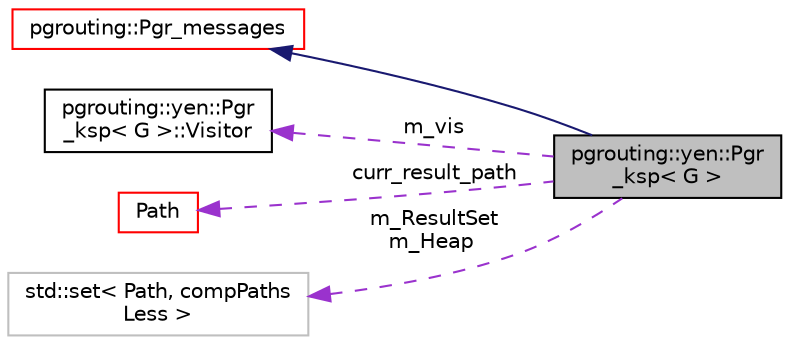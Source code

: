 digraph "pgrouting::yen::Pgr_ksp&lt; G &gt;"
{
  edge [fontname="Helvetica",fontsize="10",labelfontname="Helvetica",labelfontsize="10"];
  node [fontname="Helvetica",fontsize="10",shape=record];
  rankdir="LR";
  Node1 [label="pgrouting::yen::Pgr\l_ksp\< G \>",height=0.2,width=0.4,color="black", fillcolor="grey75", style="filled", fontcolor="black"];
  Node2 -> Node1 [dir="back",color="midnightblue",fontsize="10",style="solid",fontname="Helvetica"];
  Node2 [label="pgrouting::Pgr_messages",height=0.2,width=0.4,color="red", fillcolor="white", style="filled",URL="$classpgrouting_1_1Pgr__messages.html"];
  Node3 -> Node1 [dir="back",color="darkorchid3",fontsize="10",style="dashed",label=" m_vis" ,fontname="Helvetica"];
  Node3 [label="pgrouting::yen::Pgr\l_ksp\< G \>::Visitor",height=0.2,width=0.4,color="black", fillcolor="white", style="filled",URL="$classpgrouting_1_1yen_1_1Pgr__ksp_1_1Visitor.html"];
  Node4 -> Node1 [dir="back",color="darkorchid3",fontsize="10",style="dashed",label=" curr_result_path" ,fontname="Helvetica"];
  Node4 [label="Path",height=0.2,width=0.4,color="red", fillcolor="white", style="filled",URL="$classPath.html"];
  Node5 -> Node1 [dir="back",color="darkorchid3",fontsize="10",style="dashed",label=" m_ResultSet\nm_Heap" ,fontname="Helvetica"];
  Node5 [label="std::set\< Path, compPaths\lLess \>",height=0.2,width=0.4,color="grey75", fillcolor="white", style="filled"];
}
